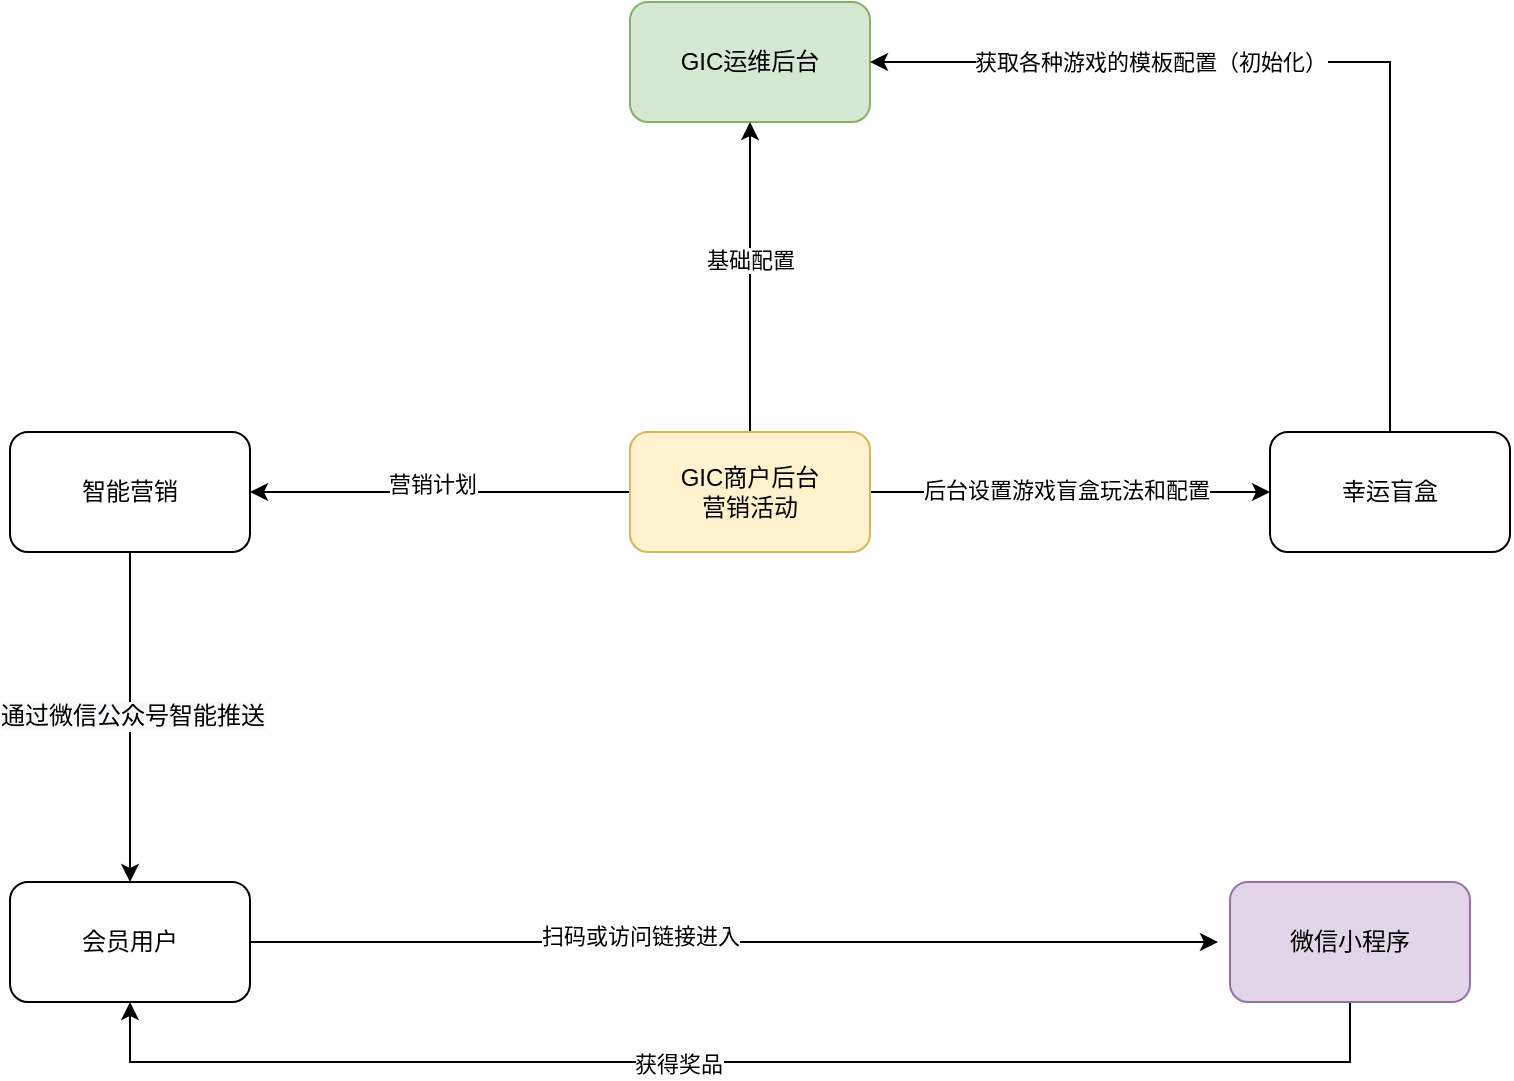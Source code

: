 <mxfile version="20.0.4" type="github">
  <diagram id="vsHyXsfyvYJJam6WC7lM" name="第 1 页">
    <mxGraphModel dx="1886" dy="850" grid="0" gridSize="10" guides="1" tooltips="1" connect="1" arrows="1" fold="1" page="0" pageScale="1" pageWidth="827" pageHeight="1169" math="0" shadow="0">
      <root>
        <mxCell id="0" />
        <mxCell id="1" parent="0" />
        <mxCell id="SBLcVqACdcEobIl41uHO-1" value="GIC运维后台" style="rounded=1;whiteSpace=wrap;html=1;fillColor=#d5e8d4;strokeColor=#82b366;" vertex="1" parent="1">
          <mxGeometry x="380" y="340" width="120" height="60" as="geometry" />
        </mxCell>
        <mxCell id="SBLcVqACdcEobIl41uHO-6" value="" style="edgeStyle=orthogonalEdgeStyle;rounded=0;orthogonalLoop=1;jettySize=auto;html=1;" edge="1" parent="1" source="SBLcVqACdcEobIl41uHO-2" target="SBLcVqACdcEobIl41uHO-5">
          <mxGeometry relative="1" as="geometry" />
        </mxCell>
        <mxCell id="SBLcVqACdcEobIl41uHO-21" value="营销计划" style="edgeLabel;html=1;align=center;verticalAlign=middle;resizable=0;points=[];" vertex="1" connectable="0" parent="SBLcVqACdcEobIl41uHO-6">
          <mxGeometry x="0.042" y="-4" relative="1" as="geometry">
            <mxPoint as="offset" />
          </mxGeometry>
        </mxCell>
        <mxCell id="SBLcVqACdcEobIl41uHO-8" value="" style="edgeStyle=orthogonalEdgeStyle;rounded=0;orthogonalLoop=1;jettySize=auto;html=1;" edge="1" parent="1" source="SBLcVqACdcEobIl41uHO-2" target="SBLcVqACdcEobIl41uHO-7">
          <mxGeometry relative="1" as="geometry" />
        </mxCell>
        <mxCell id="SBLcVqACdcEobIl41uHO-17" value="后台设置游戏盲盒玩法和配置" style="edgeLabel;html=1;align=center;verticalAlign=middle;resizable=0;points=[];" vertex="1" connectable="0" parent="SBLcVqACdcEobIl41uHO-8">
          <mxGeometry x="-0.025" y="1" relative="1" as="geometry">
            <mxPoint as="offset" />
          </mxGeometry>
        </mxCell>
        <mxCell id="SBLcVqACdcEobIl41uHO-22" style="edgeStyle=orthogonalEdgeStyle;rounded=0;orthogonalLoop=1;jettySize=auto;html=1;entryX=0.5;entryY=1;entryDx=0;entryDy=0;" edge="1" parent="1" source="SBLcVqACdcEobIl41uHO-2" target="SBLcVqACdcEobIl41uHO-1">
          <mxGeometry relative="1" as="geometry" />
        </mxCell>
        <mxCell id="SBLcVqACdcEobIl41uHO-23" value="基础配置" style="edgeLabel;html=1;align=center;verticalAlign=middle;resizable=0;points=[];" vertex="1" connectable="0" parent="SBLcVqACdcEobIl41uHO-22">
          <mxGeometry x="0.11" relative="1" as="geometry">
            <mxPoint as="offset" />
          </mxGeometry>
        </mxCell>
        <mxCell id="SBLcVqACdcEobIl41uHO-2" value="GIC商户后台&lt;br&gt;营销活动" style="rounded=1;whiteSpace=wrap;html=1;fillColor=#fff2cc;strokeColor=#d6b656;" vertex="1" parent="1">
          <mxGeometry x="380" y="555" width="120" height="60" as="geometry" />
        </mxCell>
        <mxCell id="SBLcVqACdcEobIl41uHO-24" style="edgeStyle=orthogonalEdgeStyle;rounded=0;orthogonalLoop=1;jettySize=auto;html=1;entryX=0.5;entryY=1;entryDx=0;entryDy=0;" edge="1" parent="1" source="SBLcVqACdcEobIl41uHO-3" target="SBLcVqACdcEobIl41uHO-4">
          <mxGeometry relative="1" as="geometry">
            <Array as="points">
              <mxPoint x="740" y="870" />
              <mxPoint x="130" y="870" />
            </Array>
          </mxGeometry>
        </mxCell>
        <mxCell id="SBLcVqACdcEobIl41uHO-25" value="获得奖品" style="edgeLabel;html=1;align=center;verticalAlign=middle;resizable=0;points=[];" vertex="1" connectable="0" parent="SBLcVqACdcEobIl41uHO-24">
          <mxGeometry x="0.092" y="1" relative="1" as="geometry">
            <mxPoint as="offset" />
          </mxGeometry>
        </mxCell>
        <mxCell id="SBLcVqACdcEobIl41uHO-3" value="微信小程序" style="rounded=1;whiteSpace=wrap;html=1;fillColor=#e1d5e7;strokeColor=#9673a6;" vertex="1" parent="1">
          <mxGeometry x="680" y="780" width="120" height="60" as="geometry" />
        </mxCell>
        <mxCell id="SBLcVqACdcEobIl41uHO-15" style="edgeStyle=orthogonalEdgeStyle;rounded=0;orthogonalLoop=1;jettySize=auto;html=1;entryX=-0.05;entryY=0.5;entryDx=0;entryDy=0;entryPerimeter=0;" edge="1" parent="1" source="SBLcVqACdcEobIl41uHO-4" target="SBLcVqACdcEobIl41uHO-3">
          <mxGeometry relative="1" as="geometry" />
        </mxCell>
        <mxCell id="SBLcVqACdcEobIl41uHO-16" value="扫码或访问链接进入" style="edgeLabel;html=1;align=center;verticalAlign=middle;resizable=0;points=[];" vertex="1" connectable="0" parent="SBLcVqACdcEobIl41uHO-15">
          <mxGeometry x="-0.197" y="3" relative="1" as="geometry">
            <mxPoint as="offset" />
          </mxGeometry>
        </mxCell>
        <mxCell id="SBLcVqACdcEobIl41uHO-4" value="会员用户" style="rounded=1;whiteSpace=wrap;html=1;" vertex="1" parent="1">
          <mxGeometry x="70" y="780" width="120" height="60" as="geometry" />
        </mxCell>
        <mxCell id="SBLcVqACdcEobIl41uHO-9" style="edgeStyle=orthogonalEdgeStyle;rounded=0;orthogonalLoop=1;jettySize=auto;html=1;entryX=0.5;entryY=0;entryDx=0;entryDy=0;" edge="1" parent="1" source="SBLcVqACdcEobIl41uHO-5" target="SBLcVqACdcEobIl41uHO-4">
          <mxGeometry relative="1" as="geometry" />
        </mxCell>
        <mxCell id="SBLcVqACdcEobIl41uHO-14" value="&lt;span style=&quot;font-size: 12px; background-color: rgb(248, 249, 250);&quot;&gt;通过微信公众号智能推送&lt;/span&gt;" style="edgeLabel;html=1;align=center;verticalAlign=middle;resizable=0;points=[];" vertex="1" connectable="0" parent="SBLcVqACdcEobIl41uHO-9">
          <mxGeometry x="-0.007" y="1" relative="1" as="geometry">
            <mxPoint as="offset" />
          </mxGeometry>
        </mxCell>
        <mxCell id="SBLcVqACdcEobIl41uHO-5" value="智能营销" style="whiteSpace=wrap;html=1;rounded=1;" vertex="1" parent="1">
          <mxGeometry x="70" y="555" width="120" height="60" as="geometry" />
        </mxCell>
        <mxCell id="SBLcVqACdcEobIl41uHO-18" style="edgeStyle=orthogonalEdgeStyle;rounded=0;orthogonalLoop=1;jettySize=auto;html=1;entryX=1;entryY=0.5;entryDx=0;entryDy=0;" edge="1" parent="1" source="SBLcVqACdcEobIl41uHO-7" target="SBLcVqACdcEobIl41uHO-1">
          <mxGeometry relative="1" as="geometry">
            <Array as="points">
              <mxPoint x="760" y="370" />
            </Array>
          </mxGeometry>
        </mxCell>
        <mxCell id="SBLcVqACdcEobIl41uHO-19" value="获取各种游戏的模板配置（初始化）" style="edgeLabel;html=1;align=center;verticalAlign=middle;resizable=0;points=[];" vertex="1" connectable="0" parent="SBLcVqACdcEobIl41uHO-18">
          <mxGeometry x="0.614" y="-1" relative="1" as="geometry">
            <mxPoint x="54" y="1" as="offset" />
          </mxGeometry>
        </mxCell>
        <mxCell id="SBLcVqACdcEobIl41uHO-7" value="幸运盲盒" style="whiteSpace=wrap;html=1;rounded=1;" vertex="1" parent="1">
          <mxGeometry x="700" y="555" width="120" height="60" as="geometry" />
        </mxCell>
      </root>
    </mxGraphModel>
  </diagram>
</mxfile>
